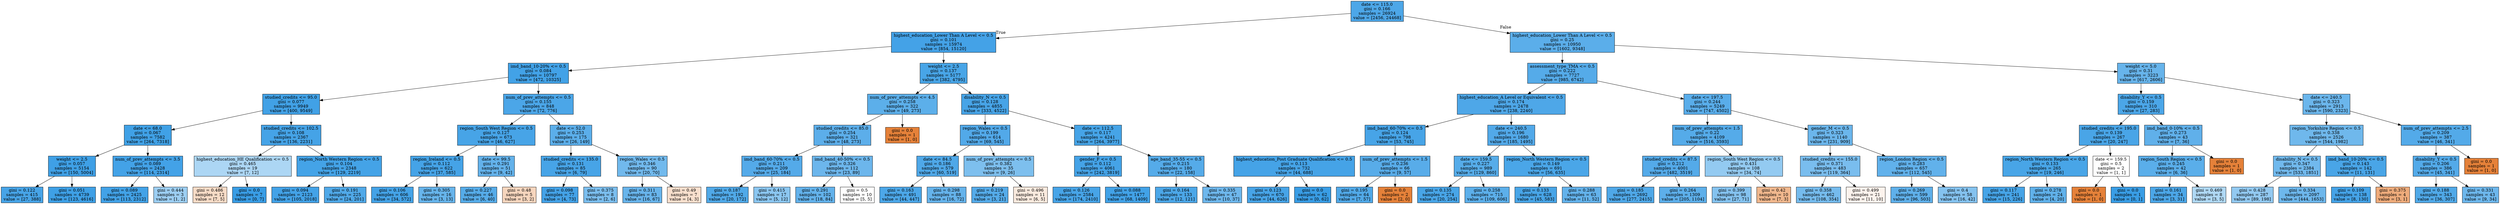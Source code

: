 digraph Tree {
node [shape=box, style="filled", color="black"] ;
0 [label="date <= 115.0\ngini = 0.166\nsamples = 26924\nvalue = [2456, 24468]", fillcolor="#399de5e5"] ;
1 [label="highest_education_Lower Than A Level <= 0.5\ngini = 0.101\nsamples = 15974\nvalue = [854, 15120]", fillcolor="#399de5f1"] ;
0 -> 1 [labeldistance=2.5, labelangle=45, headlabel="True"] ;
2 [label="imd_band_10-20% <= 0.5\ngini = 0.084\nsamples = 10797\nvalue = [472, 10325]", fillcolor="#399de5f3"] ;
1 -> 2 ;
3 [label="studied_credits <= 95.0\ngini = 0.077\nsamples = 9949\nvalue = [400, 9549]", fillcolor="#399de5f4"] ;
2 -> 3 ;
4 [label="date <= 68.0\ngini = 0.067\nsamples = 7582\nvalue = [264, 7318]", fillcolor="#399de5f6"] ;
3 -> 4 ;
5 [label="weight <= 2.5\ngini = 0.057\nsamples = 5154\nvalue = [150, 5004]", fillcolor="#399de5f7"] ;
4 -> 5 ;
6 [label="gini = 0.122\nsamples = 415\nvalue = [27, 388]", fillcolor="#399de5ed"] ;
5 -> 6 ;
7 [label="gini = 0.051\nsamples = 4739\nvalue = [123, 4616]", fillcolor="#399de5f8"] ;
5 -> 7 ;
8 [label="num_of_prev_attempts <= 3.5\ngini = 0.089\nsamples = 2428\nvalue = [114, 2314]", fillcolor="#399de5f2"] ;
4 -> 8 ;
9 [label="gini = 0.089\nsamples = 2425\nvalue = [113, 2312]", fillcolor="#399de5f3"] ;
8 -> 9 ;
10 [label="gini = 0.444\nsamples = 3\nvalue = [1, 2]", fillcolor="#399de57f"] ;
8 -> 10 ;
11 [label="studied_credits <= 102.5\ngini = 0.108\nsamples = 2367\nvalue = [136, 2231]", fillcolor="#399de5ef"] ;
3 -> 11 ;
12 [label="highest_education_HE Qualification <= 0.5\ngini = 0.465\nsamples = 19\nvalue = [7, 12]", fillcolor="#399de56a"] ;
11 -> 12 ;
13 [label="gini = 0.486\nsamples = 12\nvalue = [7, 5]", fillcolor="#e5813949"] ;
12 -> 13 ;
14 [label="gini = 0.0\nsamples = 7\nvalue = [0, 7]", fillcolor="#399de5ff"] ;
12 -> 14 ;
15 [label="region_North Western Region <= 0.5\ngini = 0.104\nsamples = 2348\nvalue = [129, 2219]", fillcolor="#399de5f0"] ;
11 -> 15 ;
16 [label="gini = 0.094\nsamples = 2123\nvalue = [105, 2018]", fillcolor="#399de5f2"] ;
15 -> 16 ;
17 [label="gini = 0.191\nsamples = 225\nvalue = [24, 201]", fillcolor="#399de5e1"] ;
15 -> 17 ;
18 [label="num_of_prev_attempts <= 0.5\ngini = 0.155\nsamples = 848\nvalue = [72, 776]", fillcolor="#399de5e7"] ;
2 -> 18 ;
19 [label="region_South West Region <= 0.5\ngini = 0.127\nsamples = 673\nvalue = [46, 627]", fillcolor="#399de5ec"] ;
18 -> 19 ;
20 [label="region_Ireland <= 0.5\ngini = 0.112\nsamples = 622\nvalue = [37, 585]", fillcolor="#399de5ef"] ;
19 -> 20 ;
21 [label="gini = 0.106\nsamples = 606\nvalue = [34, 572]", fillcolor="#399de5f0"] ;
20 -> 21 ;
22 [label="gini = 0.305\nsamples = 16\nvalue = [3, 13]", fillcolor="#399de5c4"] ;
20 -> 22 ;
23 [label="date <= 99.5\ngini = 0.291\nsamples = 51\nvalue = [9, 42]", fillcolor="#399de5c8"] ;
19 -> 23 ;
24 [label="gini = 0.227\nsamples = 46\nvalue = [6, 40]", fillcolor="#399de5d9"] ;
23 -> 24 ;
25 [label="gini = 0.48\nsamples = 5\nvalue = [3, 2]", fillcolor="#e5813955"] ;
23 -> 25 ;
26 [label="date <= 52.0\ngini = 0.253\nsamples = 175\nvalue = [26, 149]", fillcolor="#399de5d3"] ;
18 -> 26 ;
27 [label="studied_credits <= 135.0\ngini = 0.131\nsamples = 85\nvalue = [6, 79]", fillcolor="#399de5ec"] ;
26 -> 27 ;
28 [label="gini = 0.098\nsamples = 77\nvalue = [4, 73]", fillcolor="#399de5f1"] ;
27 -> 28 ;
29 [label="gini = 0.375\nsamples = 8\nvalue = [2, 6]", fillcolor="#399de5aa"] ;
27 -> 29 ;
30 [label="region_Wales <= 0.5\ngini = 0.346\nsamples = 90\nvalue = [20, 70]", fillcolor="#399de5b6"] ;
26 -> 30 ;
31 [label="gini = 0.311\nsamples = 83\nvalue = [16, 67]", fillcolor="#399de5c2"] ;
30 -> 31 ;
32 [label="gini = 0.49\nsamples = 7\nvalue = [4, 3]", fillcolor="#e5813940"] ;
30 -> 32 ;
33 [label="weight <= 2.5\ngini = 0.137\nsamples = 5177\nvalue = [382, 4795]", fillcolor="#399de5eb"] ;
1 -> 33 ;
34 [label="num_of_prev_attempts <= 4.5\ngini = 0.258\nsamples = 322\nvalue = [49, 273]", fillcolor="#399de5d1"] ;
33 -> 34 ;
35 [label="studied_credits <= 85.0\ngini = 0.254\nsamples = 321\nvalue = [48, 273]", fillcolor="#399de5d2"] ;
34 -> 35 ;
36 [label="imd_band_60-70% <= 0.5\ngini = 0.211\nsamples = 209\nvalue = [25, 184]", fillcolor="#399de5dc"] ;
35 -> 36 ;
37 [label="gini = 0.187\nsamples = 192\nvalue = [20, 172]", fillcolor="#399de5e1"] ;
36 -> 37 ;
38 [label="gini = 0.415\nsamples = 17\nvalue = [5, 12]", fillcolor="#399de595"] ;
36 -> 38 ;
39 [label="imd_band_40-50% <= 0.5\ngini = 0.326\nsamples = 112\nvalue = [23, 89]", fillcolor="#399de5bd"] ;
35 -> 39 ;
40 [label="gini = 0.291\nsamples = 102\nvalue = [18, 84]", fillcolor="#399de5c8"] ;
39 -> 40 ;
41 [label="gini = 0.5\nsamples = 10\nvalue = [5, 5]", fillcolor="#e5813900"] ;
39 -> 41 ;
42 [label="gini = 0.0\nsamples = 1\nvalue = [1, 0]", fillcolor="#e58139ff"] ;
34 -> 42 ;
43 [label="disability_N <= 0.5\ngini = 0.128\nsamples = 4855\nvalue = [333, 4522]", fillcolor="#399de5ec"] ;
33 -> 43 ;
44 [label="region_Wales <= 0.5\ngini = 0.199\nsamples = 614\nvalue = [69, 545]", fillcolor="#399de5df"] ;
43 -> 44 ;
45 [label="date <= 84.5\ngini = 0.186\nsamples = 579\nvalue = [60, 519]", fillcolor="#399de5e2"] ;
44 -> 45 ;
46 [label="gini = 0.163\nsamples = 491\nvalue = [44, 447]", fillcolor="#399de5e6"] ;
45 -> 46 ;
47 [label="gini = 0.298\nsamples = 88\nvalue = [16, 72]", fillcolor="#399de5c6"] ;
45 -> 47 ;
48 [label="num_of_prev_attempts <= 0.5\ngini = 0.382\nsamples = 35\nvalue = [9, 26]", fillcolor="#399de5a7"] ;
44 -> 48 ;
49 [label="gini = 0.219\nsamples = 24\nvalue = [3, 21]", fillcolor="#399de5db"] ;
48 -> 49 ;
50 [label="gini = 0.496\nsamples = 11\nvalue = [6, 5]", fillcolor="#e581392a"] ;
48 -> 50 ;
51 [label="date <= 112.5\ngini = 0.117\nsamples = 4241\nvalue = [264, 3977]", fillcolor="#399de5ee"] ;
43 -> 51 ;
52 [label="gender_F <= 0.5\ngini = 0.112\nsamples = 4061\nvalue = [242, 3819]", fillcolor="#399de5ef"] ;
51 -> 52 ;
53 [label="gini = 0.126\nsamples = 2584\nvalue = [174, 2410]", fillcolor="#399de5ed"] ;
52 -> 53 ;
54 [label="gini = 0.088\nsamples = 1477\nvalue = [68, 1409]", fillcolor="#399de5f3"] ;
52 -> 54 ;
55 [label="age_band_35-55 <= 0.5\ngini = 0.215\nsamples = 180\nvalue = [22, 158]", fillcolor="#399de5db"] ;
51 -> 55 ;
56 [label="gini = 0.164\nsamples = 133\nvalue = [12, 121]", fillcolor="#399de5e6"] ;
55 -> 56 ;
57 [label="gini = 0.335\nsamples = 47\nvalue = [10, 37]", fillcolor="#399de5ba"] ;
55 -> 57 ;
58 [label="highest_education_Lower Than A Level <= 0.5\ngini = 0.25\nsamples = 10950\nvalue = [1602, 9348]", fillcolor="#399de5d3"] ;
0 -> 58 [labeldistance=2.5, labelangle=-45, headlabel="False"] ;
59 [label="assessment_type_TMA <= 0.5\ngini = 0.222\nsamples = 7727\nvalue = [985, 6742]", fillcolor="#399de5da"] ;
58 -> 59 ;
60 [label="highest_education_A Level or Equivalent <= 0.5\ngini = 0.174\nsamples = 2478\nvalue = [238, 2240]", fillcolor="#399de5e4"] ;
59 -> 60 ;
61 [label="imd_band_60-70% <= 0.5\ngini = 0.124\nsamples = 798\nvalue = [53, 745]", fillcolor="#399de5ed"] ;
60 -> 61 ;
62 [label="highest_education_Post Graduate Qualification <= 0.5\ngini = 0.113\nsamples = 732\nvalue = [44, 688]", fillcolor="#399de5ef"] ;
61 -> 62 ;
63 [label="gini = 0.123\nsamples = 670\nvalue = [44, 626]", fillcolor="#399de5ed"] ;
62 -> 63 ;
64 [label="gini = 0.0\nsamples = 62\nvalue = [0, 62]", fillcolor="#399de5ff"] ;
62 -> 64 ;
65 [label="num_of_prev_attempts <= 1.5\ngini = 0.236\nsamples = 66\nvalue = [9, 57]", fillcolor="#399de5d7"] ;
61 -> 65 ;
66 [label="gini = 0.195\nsamples = 64\nvalue = [7, 57]", fillcolor="#399de5e0"] ;
65 -> 66 ;
67 [label="gini = 0.0\nsamples = 2\nvalue = [2, 0]", fillcolor="#e58139ff"] ;
65 -> 67 ;
68 [label="date <= 240.5\ngini = 0.196\nsamples = 1680\nvalue = [185, 1495]", fillcolor="#399de5df"] ;
60 -> 68 ;
69 [label="date <= 159.5\ngini = 0.227\nsamples = 989\nvalue = [129, 860]", fillcolor="#399de5d9"] ;
68 -> 69 ;
70 [label="gini = 0.135\nsamples = 274\nvalue = [20, 254]", fillcolor="#399de5eb"] ;
69 -> 70 ;
71 [label="gini = 0.258\nsamples = 715\nvalue = [109, 606]", fillcolor="#399de5d1"] ;
69 -> 71 ;
72 [label="region_North Western Region <= 0.5\ngini = 0.149\nsamples = 691\nvalue = [56, 635]", fillcolor="#399de5e9"] ;
68 -> 72 ;
73 [label="gini = 0.133\nsamples = 628\nvalue = [45, 583]", fillcolor="#399de5eb"] ;
72 -> 73 ;
74 [label="gini = 0.288\nsamples = 63\nvalue = [11, 52]", fillcolor="#399de5c9"] ;
72 -> 74 ;
75 [label="date <= 197.5\ngini = 0.244\nsamples = 5249\nvalue = [747, 4502]", fillcolor="#399de5d5"] ;
59 -> 75 ;
76 [label="num_of_prev_attempts <= 1.5\ngini = 0.22\nsamples = 4109\nvalue = [516, 3593]", fillcolor="#399de5da"] ;
75 -> 76 ;
77 [label="studied_credits <= 87.5\ngini = 0.212\nsamples = 4001\nvalue = [482, 3519]", fillcolor="#399de5dc"] ;
76 -> 77 ;
78 [label="gini = 0.185\nsamples = 2692\nvalue = [277, 2415]", fillcolor="#399de5e2"] ;
77 -> 78 ;
79 [label="gini = 0.264\nsamples = 1309\nvalue = [205, 1104]", fillcolor="#399de5d0"] ;
77 -> 79 ;
80 [label="region_South West Region <= 0.5\ngini = 0.431\nsamples = 108\nvalue = [34, 74]", fillcolor="#399de58a"] ;
76 -> 80 ;
81 [label="gini = 0.399\nsamples = 98\nvalue = [27, 71]", fillcolor="#399de59e"] ;
80 -> 81 ;
82 [label="gini = 0.42\nsamples = 10\nvalue = [7, 3]", fillcolor="#e5813992"] ;
80 -> 82 ;
83 [label="gender_M <= 0.5\ngini = 0.323\nsamples = 1140\nvalue = [231, 909]", fillcolor="#399de5be"] ;
75 -> 83 ;
84 [label="studied_credits <= 155.0\ngini = 0.371\nsamples = 483\nvalue = [119, 364]", fillcolor="#399de5ac"] ;
83 -> 84 ;
85 [label="gini = 0.358\nsamples = 462\nvalue = [108, 354]", fillcolor="#399de5b1"] ;
84 -> 85 ;
86 [label="gini = 0.499\nsamples = 21\nvalue = [11, 10]", fillcolor="#e5813917"] ;
84 -> 86 ;
87 [label="region_London Region <= 0.5\ngini = 0.283\nsamples = 657\nvalue = [112, 545]", fillcolor="#399de5cb"] ;
83 -> 87 ;
88 [label="gini = 0.269\nsamples = 599\nvalue = [96, 503]", fillcolor="#399de5ce"] ;
87 -> 88 ;
89 [label="gini = 0.4\nsamples = 58\nvalue = [16, 42]", fillcolor="#399de59e"] ;
87 -> 89 ;
90 [label="weight <= 5.0\ngini = 0.31\nsamples = 3223\nvalue = [617, 2606]", fillcolor="#399de5c3"] ;
58 -> 90 ;
91 [label="disability_Y <= 0.5\ngini = 0.159\nsamples = 310\nvalue = [27, 283]", fillcolor="#399de5e7"] ;
90 -> 91 ;
92 [label="studied_credits <= 195.0\ngini = 0.139\nsamples = 267\nvalue = [20, 247]", fillcolor="#399de5ea"] ;
91 -> 92 ;
93 [label="region_North Western Region <= 0.5\ngini = 0.133\nsamples = 265\nvalue = [19, 246]", fillcolor="#399de5eb"] ;
92 -> 93 ;
94 [label="gini = 0.117\nsamples = 241\nvalue = [15, 226]", fillcolor="#399de5ee"] ;
93 -> 94 ;
95 [label="gini = 0.278\nsamples = 24\nvalue = [4, 20]", fillcolor="#399de5cc"] ;
93 -> 95 ;
96 [label="date <= 159.5\ngini = 0.5\nsamples = 2\nvalue = [1, 1]", fillcolor="#e5813900"] ;
92 -> 96 ;
97 [label="gini = 0.0\nsamples = 1\nvalue = [1, 0]", fillcolor="#e58139ff"] ;
96 -> 97 ;
98 [label="gini = 0.0\nsamples = 1\nvalue = [0, 1]", fillcolor="#399de5ff"] ;
96 -> 98 ;
99 [label="imd_band_0-10% <= 0.5\ngini = 0.273\nsamples = 43\nvalue = [7, 36]", fillcolor="#399de5cd"] ;
91 -> 99 ;
100 [label="region_South Region <= 0.5\ngini = 0.245\nsamples = 42\nvalue = [6, 36]", fillcolor="#399de5d4"] ;
99 -> 100 ;
101 [label="gini = 0.161\nsamples = 34\nvalue = [3, 31]", fillcolor="#399de5e6"] ;
100 -> 101 ;
102 [label="gini = 0.469\nsamples = 8\nvalue = [3, 5]", fillcolor="#399de566"] ;
100 -> 102 ;
103 [label="gini = 0.0\nsamples = 1\nvalue = [1, 0]", fillcolor="#e58139ff"] ;
99 -> 103 ;
104 [label="date <= 240.5\ngini = 0.323\nsamples = 2913\nvalue = [590, 2323]", fillcolor="#399de5be"] ;
90 -> 104 ;
105 [label="region_Yorkshire Region <= 0.5\ngini = 0.338\nsamples = 2526\nvalue = [544, 1982]", fillcolor="#399de5b9"] ;
104 -> 105 ;
106 [label="disability_N <= 0.5\ngini = 0.347\nsamples = 2384\nvalue = [533, 1851]", fillcolor="#399de5b6"] ;
105 -> 106 ;
107 [label="gini = 0.428\nsamples = 287\nvalue = [89, 198]", fillcolor="#399de58c"] ;
106 -> 107 ;
108 [label="gini = 0.334\nsamples = 2097\nvalue = [444, 1653]", fillcolor="#399de5bb"] ;
106 -> 108 ;
109 [label="imd_band_10-20% <= 0.5\ngini = 0.143\nsamples = 142\nvalue = [11, 131]", fillcolor="#399de5ea"] ;
105 -> 109 ;
110 [label="gini = 0.109\nsamples = 138\nvalue = [8, 130]", fillcolor="#399de5ef"] ;
109 -> 110 ;
111 [label="gini = 0.375\nsamples = 4\nvalue = [3, 1]", fillcolor="#e58139aa"] ;
109 -> 111 ;
112 [label="num_of_prev_attempts <= 2.5\ngini = 0.209\nsamples = 387\nvalue = [46, 341]", fillcolor="#399de5dd"] ;
104 -> 112 ;
113 [label="disability_Y <= 0.5\ngini = 0.206\nsamples = 386\nvalue = [45, 341]", fillcolor="#399de5dd"] ;
112 -> 113 ;
114 [label="gini = 0.188\nsamples = 343\nvalue = [36, 307]", fillcolor="#399de5e1"] ;
113 -> 114 ;
115 [label="gini = 0.331\nsamples = 43\nvalue = [9, 34]", fillcolor="#399de5bb"] ;
113 -> 115 ;
116 [label="gini = 0.0\nsamples = 1\nvalue = [1, 0]", fillcolor="#e58139ff"] ;
112 -> 116 ;
}